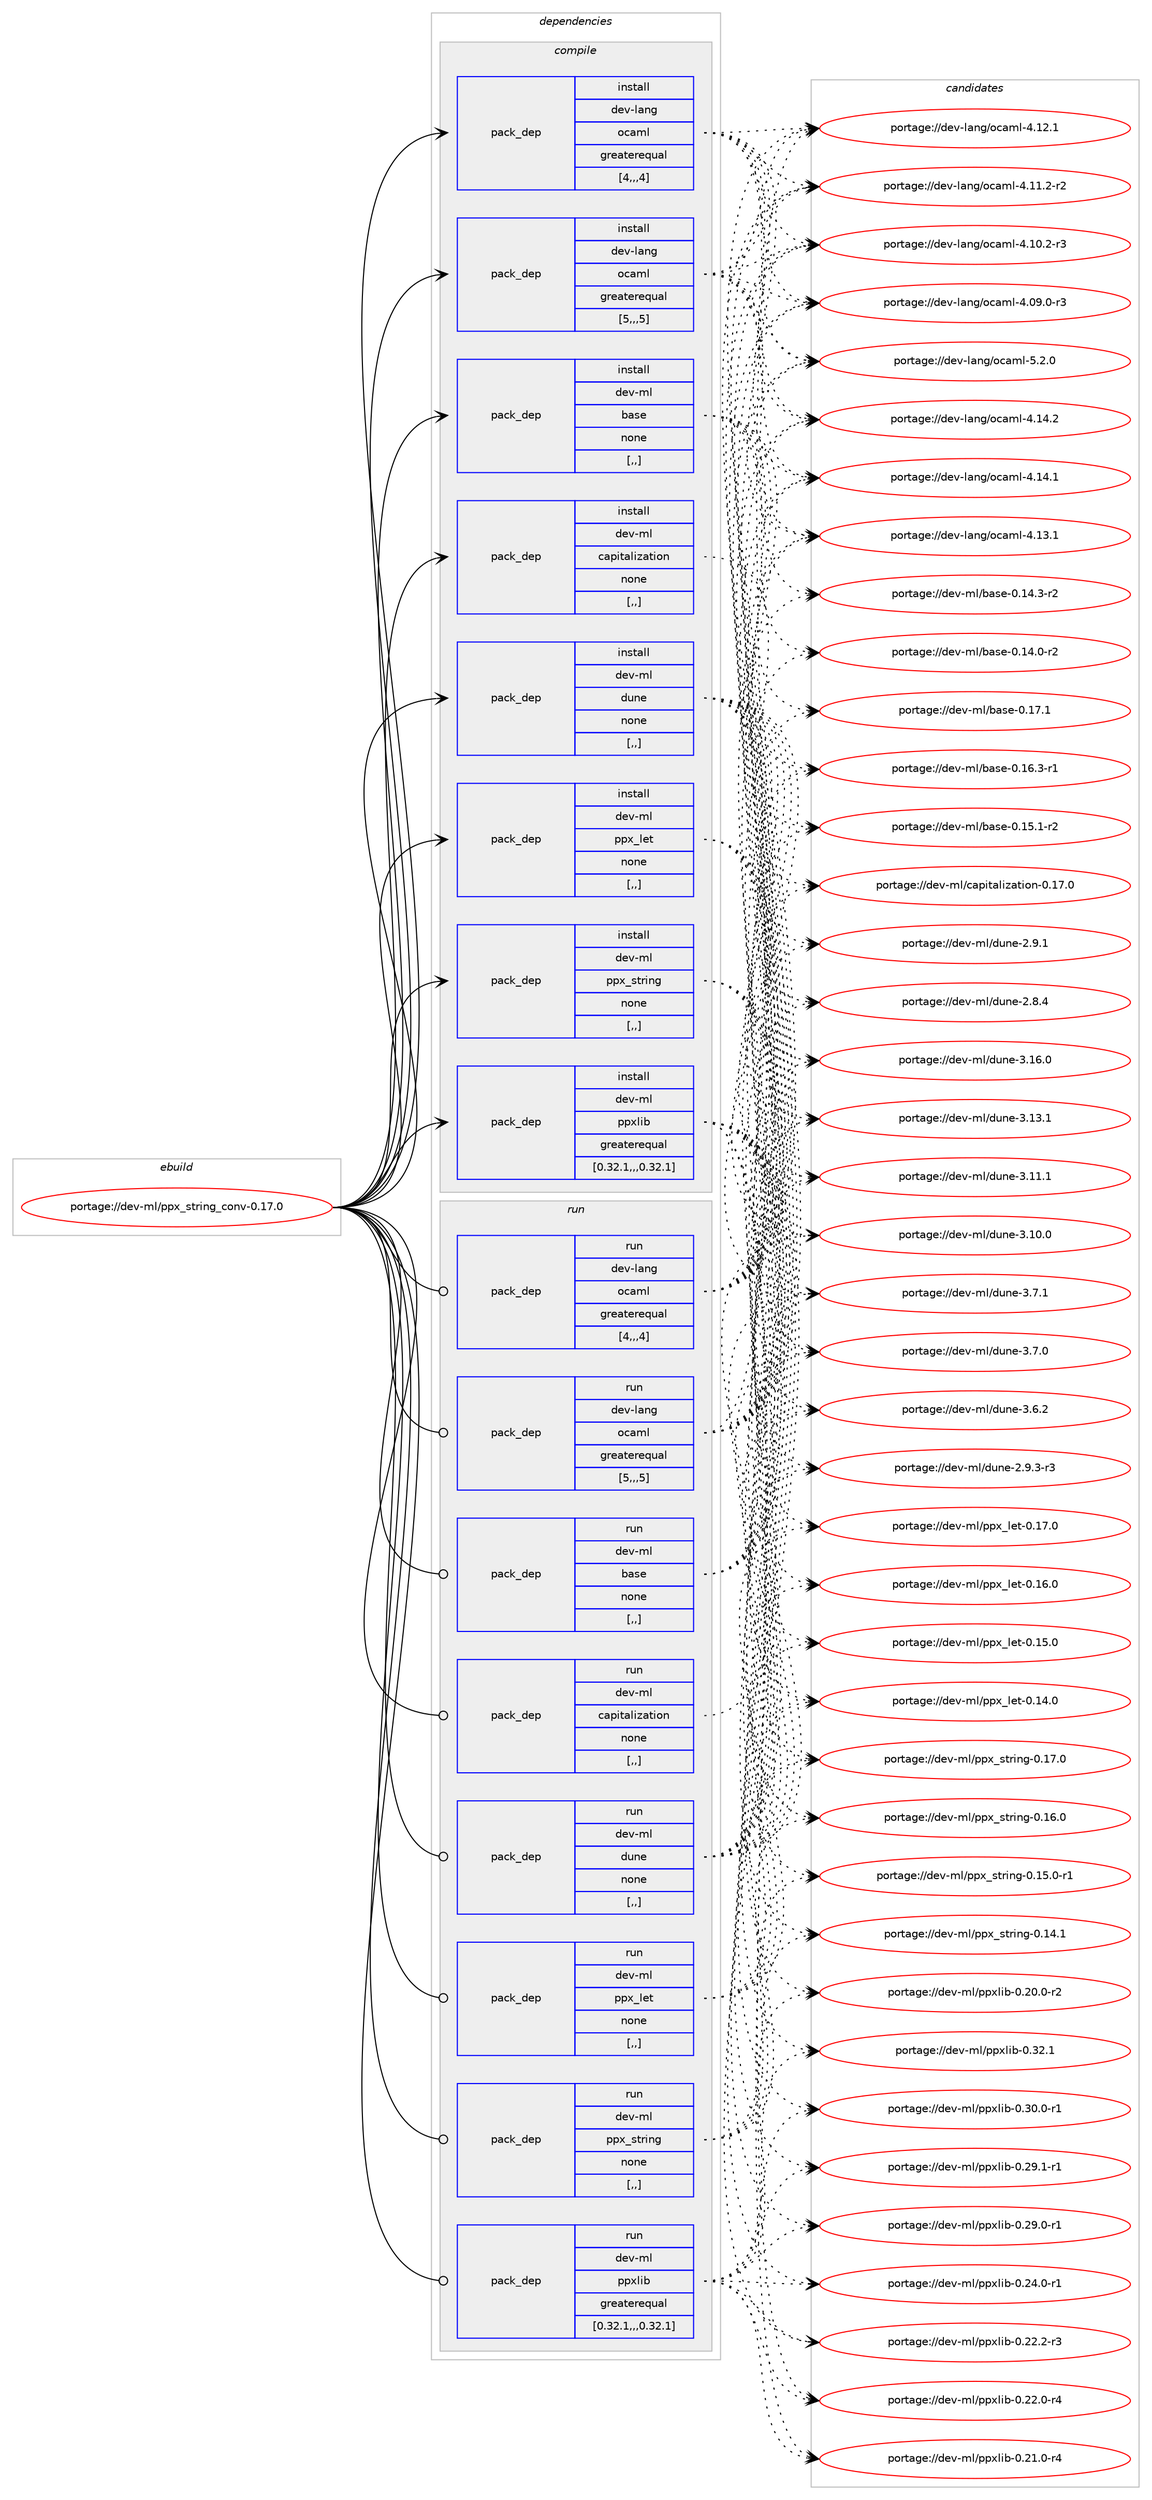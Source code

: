 digraph prolog {

# *************
# Graph options
# *************

newrank=true;
concentrate=true;
compound=true;
graph [rankdir=LR,fontname=Helvetica,fontsize=10,ranksep=1.5];#, ranksep=2.5, nodesep=0.2];
edge  [arrowhead=vee];
node  [fontname=Helvetica,fontsize=10];

# **********
# The ebuild
# **********

subgraph cluster_leftcol {
color=gray;
label=<<i>ebuild</i>>;
id [label="portage://dev-ml/ppx_string_conv-0.17.0", color=red, width=4, href="../dev-ml/ppx_string_conv-0.17.0.svg"];
}

# ****************
# The dependencies
# ****************

subgraph cluster_midcol {
color=gray;
label=<<i>dependencies</i>>;
subgraph cluster_compile {
fillcolor="#eeeeee";
style=filled;
label=<<i>compile</i>>;
subgraph pack93345 {
dependency124339 [label=<<TABLE BORDER="0" CELLBORDER="1" CELLSPACING="0" CELLPADDING="4" WIDTH="220"><TR><TD ROWSPAN="6" CELLPADDING="30">pack_dep</TD></TR><TR><TD WIDTH="110">install</TD></TR><TR><TD>dev-lang</TD></TR><TR><TD>ocaml</TD></TR><TR><TD>greaterequal</TD></TR><TR><TD>[4,,,4]</TD></TR></TABLE>>, shape=none, color=blue];
}
id:e -> dependency124339:w [weight=20,style="solid",arrowhead="vee"];
subgraph pack93346 {
dependency124340 [label=<<TABLE BORDER="0" CELLBORDER="1" CELLSPACING="0" CELLPADDING="4" WIDTH="220"><TR><TD ROWSPAN="6" CELLPADDING="30">pack_dep</TD></TR><TR><TD WIDTH="110">install</TD></TR><TR><TD>dev-lang</TD></TR><TR><TD>ocaml</TD></TR><TR><TD>greaterequal</TD></TR><TR><TD>[5,,,5]</TD></TR></TABLE>>, shape=none, color=blue];
}
id:e -> dependency124340:w [weight=20,style="solid",arrowhead="vee"];
subgraph pack93347 {
dependency124341 [label=<<TABLE BORDER="0" CELLBORDER="1" CELLSPACING="0" CELLPADDING="4" WIDTH="220"><TR><TD ROWSPAN="6" CELLPADDING="30">pack_dep</TD></TR><TR><TD WIDTH="110">install</TD></TR><TR><TD>dev-ml</TD></TR><TR><TD>base</TD></TR><TR><TD>none</TD></TR><TR><TD>[,,]</TD></TR></TABLE>>, shape=none, color=blue];
}
id:e -> dependency124341:w [weight=20,style="solid",arrowhead="vee"];
subgraph pack93348 {
dependency124342 [label=<<TABLE BORDER="0" CELLBORDER="1" CELLSPACING="0" CELLPADDING="4" WIDTH="220"><TR><TD ROWSPAN="6" CELLPADDING="30">pack_dep</TD></TR><TR><TD WIDTH="110">install</TD></TR><TR><TD>dev-ml</TD></TR><TR><TD>capitalization</TD></TR><TR><TD>none</TD></TR><TR><TD>[,,]</TD></TR></TABLE>>, shape=none, color=blue];
}
id:e -> dependency124342:w [weight=20,style="solid",arrowhead="vee"];
subgraph pack93349 {
dependency124343 [label=<<TABLE BORDER="0" CELLBORDER="1" CELLSPACING="0" CELLPADDING="4" WIDTH="220"><TR><TD ROWSPAN="6" CELLPADDING="30">pack_dep</TD></TR><TR><TD WIDTH="110">install</TD></TR><TR><TD>dev-ml</TD></TR><TR><TD>dune</TD></TR><TR><TD>none</TD></TR><TR><TD>[,,]</TD></TR></TABLE>>, shape=none, color=blue];
}
id:e -> dependency124343:w [weight=20,style="solid",arrowhead="vee"];
subgraph pack93350 {
dependency124344 [label=<<TABLE BORDER="0" CELLBORDER="1" CELLSPACING="0" CELLPADDING="4" WIDTH="220"><TR><TD ROWSPAN="6" CELLPADDING="30">pack_dep</TD></TR><TR><TD WIDTH="110">install</TD></TR><TR><TD>dev-ml</TD></TR><TR><TD>ppx_let</TD></TR><TR><TD>none</TD></TR><TR><TD>[,,]</TD></TR></TABLE>>, shape=none, color=blue];
}
id:e -> dependency124344:w [weight=20,style="solid",arrowhead="vee"];
subgraph pack93351 {
dependency124345 [label=<<TABLE BORDER="0" CELLBORDER="1" CELLSPACING="0" CELLPADDING="4" WIDTH="220"><TR><TD ROWSPAN="6" CELLPADDING="30">pack_dep</TD></TR><TR><TD WIDTH="110">install</TD></TR><TR><TD>dev-ml</TD></TR><TR><TD>ppx_string</TD></TR><TR><TD>none</TD></TR><TR><TD>[,,]</TD></TR></TABLE>>, shape=none, color=blue];
}
id:e -> dependency124345:w [weight=20,style="solid",arrowhead="vee"];
subgraph pack93352 {
dependency124346 [label=<<TABLE BORDER="0" CELLBORDER="1" CELLSPACING="0" CELLPADDING="4" WIDTH="220"><TR><TD ROWSPAN="6" CELLPADDING="30">pack_dep</TD></TR><TR><TD WIDTH="110">install</TD></TR><TR><TD>dev-ml</TD></TR><TR><TD>ppxlib</TD></TR><TR><TD>greaterequal</TD></TR><TR><TD>[0.32.1,,,0.32.1]</TD></TR></TABLE>>, shape=none, color=blue];
}
id:e -> dependency124346:w [weight=20,style="solid",arrowhead="vee"];
}
subgraph cluster_compileandrun {
fillcolor="#eeeeee";
style=filled;
label=<<i>compile and run</i>>;
}
subgraph cluster_run {
fillcolor="#eeeeee";
style=filled;
label=<<i>run</i>>;
subgraph pack93353 {
dependency124347 [label=<<TABLE BORDER="0" CELLBORDER="1" CELLSPACING="0" CELLPADDING="4" WIDTH="220"><TR><TD ROWSPAN="6" CELLPADDING="30">pack_dep</TD></TR><TR><TD WIDTH="110">run</TD></TR><TR><TD>dev-lang</TD></TR><TR><TD>ocaml</TD></TR><TR><TD>greaterequal</TD></TR><TR><TD>[4,,,4]</TD></TR></TABLE>>, shape=none, color=blue];
}
id:e -> dependency124347:w [weight=20,style="solid",arrowhead="odot"];
subgraph pack93354 {
dependency124348 [label=<<TABLE BORDER="0" CELLBORDER="1" CELLSPACING="0" CELLPADDING="4" WIDTH="220"><TR><TD ROWSPAN="6" CELLPADDING="30">pack_dep</TD></TR><TR><TD WIDTH="110">run</TD></TR><TR><TD>dev-lang</TD></TR><TR><TD>ocaml</TD></TR><TR><TD>greaterequal</TD></TR><TR><TD>[5,,,5]</TD></TR></TABLE>>, shape=none, color=blue];
}
id:e -> dependency124348:w [weight=20,style="solid",arrowhead="odot"];
subgraph pack93355 {
dependency124349 [label=<<TABLE BORDER="0" CELLBORDER="1" CELLSPACING="0" CELLPADDING="4" WIDTH="220"><TR><TD ROWSPAN="6" CELLPADDING="30">pack_dep</TD></TR><TR><TD WIDTH="110">run</TD></TR><TR><TD>dev-ml</TD></TR><TR><TD>base</TD></TR><TR><TD>none</TD></TR><TR><TD>[,,]</TD></TR></TABLE>>, shape=none, color=blue];
}
id:e -> dependency124349:w [weight=20,style="solid",arrowhead="odot"];
subgraph pack93356 {
dependency124350 [label=<<TABLE BORDER="0" CELLBORDER="1" CELLSPACING="0" CELLPADDING="4" WIDTH="220"><TR><TD ROWSPAN="6" CELLPADDING="30">pack_dep</TD></TR><TR><TD WIDTH="110">run</TD></TR><TR><TD>dev-ml</TD></TR><TR><TD>capitalization</TD></TR><TR><TD>none</TD></TR><TR><TD>[,,]</TD></TR></TABLE>>, shape=none, color=blue];
}
id:e -> dependency124350:w [weight=20,style="solid",arrowhead="odot"];
subgraph pack93357 {
dependency124351 [label=<<TABLE BORDER="0" CELLBORDER="1" CELLSPACING="0" CELLPADDING="4" WIDTH="220"><TR><TD ROWSPAN="6" CELLPADDING="30">pack_dep</TD></TR><TR><TD WIDTH="110">run</TD></TR><TR><TD>dev-ml</TD></TR><TR><TD>dune</TD></TR><TR><TD>none</TD></TR><TR><TD>[,,]</TD></TR></TABLE>>, shape=none, color=blue];
}
id:e -> dependency124351:w [weight=20,style="solid",arrowhead="odot"];
subgraph pack93358 {
dependency124352 [label=<<TABLE BORDER="0" CELLBORDER="1" CELLSPACING="0" CELLPADDING="4" WIDTH="220"><TR><TD ROWSPAN="6" CELLPADDING="30">pack_dep</TD></TR><TR><TD WIDTH="110">run</TD></TR><TR><TD>dev-ml</TD></TR><TR><TD>ppx_let</TD></TR><TR><TD>none</TD></TR><TR><TD>[,,]</TD></TR></TABLE>>, shape=none, color=blue];
}
id:e -> dependency124352:w [weight=20,style="solid",arrowhead="odot"];
subgraph pack93359 {
dependency124353 [label=<<TABLE BORDER="0" CELLBORDER="1" CELLSPACING="0" CELLPADDING="4" WIDTH="220"><TR><TD ROWSPAN="6" CELLPADDING="30">pack_dep</TD></TR><TR><TD WIDTH="110">run</TD></TR><TR><TD>dev-ml</TD></TR><TR><TD>ppx_string</TD></TR><TR><TD>none</TD></TR><TR><TD>[,,]</TD></TR></TABLE>>, shape=none, color=blue];
}
id:e -> dependency124353:w [weight=20,style="solid",arrowhead="odot"];
subgraph pack93360 {
dependency124354 [label=<<TABLE BORDER="0" CELLBORDER="1" CELLSPACING="0" CELLPADDING="4" WIDTH="220"><TR><TD ROWSPAN="6" CELLPADDING="30">pack_dep</TD></TR><TR><TD WIDTH="110">run</TD></TR><TR><TD>dev-ml</TD></TR><TR><TD>ppxlib</TD></TR><TR><TD>greaterequal</TD></TR><TR><TD>[0.32.1,,,0.32.1]</TD></TR></TABLE>>, shape=none, color=blue];
}
id:e -> dependency124354:w [weight=20,style="solid",arrowhead="odot"];
}
}

# **************
# The candidates
# **************

subgraph cluster_choices {
rank=same;
color=gray;
label=<<i>candidates</i>>;

subgraph choice93345 {
color=black;
nodesep=1;
choice1001011184510897110103471119997109108455346504648 [label="portage://dev-lang/ocaml-5.2.0", color=red, width=4,href="../dev-lang/ocaml-5.2.0.svg"];
choice100101118451089711010347111999710910845524649524650 [label="portage://dev-lang/ocaml-4.14.2", color=red, width=4,href="../dev-lang/ocaml-4.14.2.svg"];
choice100101118451089711010347111999710910845524649524649 [label="portage://dev-lang/ocaml-4.14.1", color=red, width=4,href="../dev-lang/ocaml-4.14.1.svg"];
choice100101118451089711010347111999710910845524649514649 [label="portage://dev-lang/ocaml-4.13.1", color=red, width=4,href="../dev-lang/ocaml-4.13.1.svg"];
choice100101118451089711010347111999710910845524649504649 [label="portage://dev-lang/ocaml-4.12.1", color=red, width=4,href="../dev-lang/ocaml-4.12.1.svg"];
choice1001011184510897110103471119997109108455246494946504511450 [label="portage://dev-lang/ocaml-4.11.2-r2", color=red, width=4,href="../dev-lang/ocaml-4.11.2-r2.svg"];
choice1001011184510897110103471119997109108455246494846504511451 [label="portage://dev-lang/ocaml-4.10.2-r3", color=red, width=4,href="../dev-lang/ocaml-4.10.2-r3.svg"];
choice1001011184510897110103471119997109108455246485746484511451 [label="portage://dev-lang/ocaml-4.09.0-r3", color=red, width=4,href="../dev-lang/ocaml-4.09.0-r3.svg"];
dependency124339:e -> choice1001011184510897110103471119997109108455346504648:w [style=dotted,weight="100"];
dependency124339:e -> choice100101118451089711010347111999710910845524649524650:w [style=dotted,weight="100"];
dependency124339:e -> choice100101118451089711010347111999710910845524649524649:w [style=dotted,weight="100"];
dependency124339:e -> choice100101118451089711010347111999710910845524649514649:w [style=dotted,weight="100"];
dependency124339:e -> choice100101118451089711010347111999710910845524649504649:w [style=dotted,weight="100"];
dependency124339:e -> choice1001011184510897110103471119997109108455246494946504511450:w [style=dotted,weight="100"];
dependency124339:e -> choice1001011184510897110103471119997109108455246494846504511451:w [style=dotted,weight="100"];
dependency124339:e -> choice1001011184510897110103471119997109108455246485746484511451:w [style=dotted,weight="100"];
}
subgraph choice93346 {
color=black;
nodesep=1;
choice1001011184510897110103471119997109108455346504648 [label="portage://dev-lang/ocaml-5.2.0", color=red, width=4,href="../dev-lang/ocaml-5.2.0.svg"];
choice100101118451089711010347111999710910845524649524650 [label="portage://dev-lang/ocaml-4.14.2", color=red, width=4,href="../dev-lang/ocaml-4.14.2.svg"];
choice100101118451089711010347111999710910845524649524649 [label="portage://dev-lang/ocaml-4.14.1", color=red, width=4,href="../dev-lang/ocaml-4.14.1.svg"];
choice100101118451089711010347111999710910845524649514649 [label="portage://dev-lang/ocaml-4.13.1", color=red, width=4,href="../dev-lang/ocaml-4.13.1.svg"];
choice100101118451089711010347111999710910845524649504649 [label="portage://dev-lang/ocaml-4.12.1", color=red, width=4,href="../dev-lang/ocaml-4.12.1.svg"];
choice1001011184510897110103471119997109108455246494946504511450 [label="portage://dev-lang/ocaml-4.11.2-r2", color=red, width=4,href="../dev-lang/ocaml-4.11.2-r2.svg"];
choice1001011184510897110103471119997109108455246494846504511451 [label="portage://dev-lang/ocaml-4.10.2-r3", color=red, width=4,href="../dev-lang/ocaml-4.10.2-r3.svg"];
choice1001011184510897110103471119997109108455246485746484511451 [label="portage://dev-lang/ocaml-4.09.0-r3", color=red, width=4,href="../dev-lang/ocaml-4.09.0-r3.svg"];
dependency124340:e -> choice1001011184510897110103471119997109108455346504648:w [style=dotted,weight="100"];
dependency124340:e -> choice100101118451089711010347111999710910845524649524650:w [style=dotted,weight="100"];
dependency124340:e -> choice100101118451089711010347111999710910845524649524649:w [style=dotted,weight="100"];
dependency124340:e -> choice100101118451089711010347111999710910845524649514649:w [style=dotted,weight="100"];
dependency124340:e -> choice100101118451089711010347111999710910845524649504649:w [style=dotted,weight="100"];
dependency124340:e -> choice1001011184510897110103471119997109108455246494946504511450:w [style=dotted,weight="100"];
dependency124340:e -> choice1001011184510897110103471119997109108455246494846504511451:w [style=dotted,weight="100"];
dependency124340:e -> choice1001011184510897110103471119997109108455246485746484511451:w [style=dotted,weight="100"];
}
subgraph choice93347 {
color=black;
nodesep=1;
choice1001011184510910847989711510145484649554649 [label="portage://dev-ml/base-0.17.1", color=red, width=4,href="../dev-ml/base-0.17.1.svg"];
choice10010111845109108479897115101454846495446514511449 [label="portage://dev-ml/base-0.16.3-r1", color=red, width=4,href="../dev-ml/base-0.16.3-r1.svg"];
choice10010111845109108479897115101454846495346494511450 [label="portage://dev-ml/base-0.15.1-r2", color=red, width=4,href="../dev-ml/base-0.15.1-r2.svg"];
choice10010111845109108479897115101454846495246514511450 [label="portage://dev-ml/base-0.14.3-r2", color=red, width=4,href="../dev-ml/base-0.14.3-r2.svg"];
choice10010111845109108479897115101454846495246484511450 [label="portage://dev-ml/base-0.14.0-r2", color=red, width=4,href="../dev-ml/base-0.14.0-r2.svg"];
dependency124341:e -> choice1001011184510910847989711510145484649554649:w [style=dotted,weight="100"];
dependency124341:e -> choice10010111845109108479897115101454846495446514511449:w [style=dotted,weight="100"];
dependency124341:e -> choice10010111845109108479897115101454846495346494511450:w [style=dotted,weight="100"];
dependency124341:e -> choice10010111845109108479897115101454846495246514511450:w [style=dotted,weight="100"];
dependency124341:e -> choice10010111845109108479897115101454846495246484511450:w [style=dotted,weight="100"];
}
subgraph choice93348 {
color=black;
nodesep=1;
choice10010111845109108479997112105116971081051229711610511111045484649554648 [label="portage://dev-ml/capitalization-0.17.0", color=red, width=4,href="../dev-ml/capitalization-0.17.0.svg"];
dependency124342:e -> choice10010111845109108479997112105116971081051229711610511111045484649554648:w [style=dotted,weight="100"];
}
subgraph choice93349 {
color=black;
nodesep=1;
choice100101118451091084710011711010145514649544648 [label="portage://dev-ml/dune-3.16.0", color=red, width=4,href="../dev-ml/dune-3.16.0.svg"];
choice100101118451091084710011711010145514649514649 [label="portage://dev-ml/dune-3.13.1", color=red, width=4,href="../dev-ml/dune-3.13.1.svg"];
choice100101118451091084710011711010145514649494649 [label="portage://dev-ml/dune-3.11.1", color=red, width=4,href="../dev-ml/dune-3.11.1.svg"];
choice100101118451091084710011711010145514649484648 [label="portage://dev-ml/dune-3.10.0", color=red, width=4,href="../dev-ml/dune-3.10.0.svg"];
choice1001011184510910847100117110101455146554649 [label="portage://dev-ml/dune-3.7.1", color=red, width=4,href="../dev-ml/dune-3.7.1.svg"];
choice1001011184510910847100117110101455146554648 [label="portage://dev-ml/dune-3.7.0", color=red, width=4,href="../dev-ml/dune-3.7.0.svg"];
choice1001011184510910847100117110101455146544650 [label="portage://dev-ml/dune-3.6.2", color=red, width=4,href="../dev-ml/dune-3.6.2.svg"];
choice10010111845109108471001171101014550465746514511451 [label="portage://dev-ml/dune-2.9.3-r3", color=red, width=4,href="../dev-ml/dune-2.9.3-r3.svg"];
choice1001011184510910847100117110101455046574649 [label="portage://dev-ml/dune-2.9.1", color=red, width=4,href="../dev-ml/dune-2.9.1.svg"];
choice1001011184510910847100117110101455046564652 [label="portage://dev-ml/dune-2.8.4", color=red, width=4,href="../dev-ml/dune-2.8.4.svg"];
dependency124343:e -> choice100101118451091084710011711010145514649544648:w [style=dotted,weight="100"];
dependency124343:e -> choice100101118451091084710011711010145514649514649:w [style=dotted,weight="100"];
dependency124343:e -> choice100101118451091084710011711010145514649494649:w [style=dotted,weight="100"];
dependency124343:e -> choice100101118451091084710011711010145514649484648:w [style=dotted,weight="100"];
dependency124343:e -> choice1001011184510910847100117110101455146554649:w [style=dotted,weight="100"];
dependency124343:e -> choice1001011184510910847100117110101455146554648:w [style=dotted,weight="100"];
dependency124343:e -> choice1001011184510910847100117110101455146544650:w [style=dotted,weight="100"];
dependency124343:e -> choice10010111845109108471001171101014550465746514511451:w [style=dotted,weight="100"];
dependency124343:e -> choice1001011184510910847100117110101455046574649:w [style=dotted,weight="100"];
dependency124343:e -> choice1001011184510910847100117110101455046564652:w [style=dotted,weight="100"];
}
subgraph choice93350 {
color=black;
nodesep=1;
choice10010111845109108471121121209510810111645484649554648 [label="portage://dev-ml/ppx_let-0.17.0", color=red, width=4,href="../dev-ml/ppx_let-0.17.0.svg"];
choice10010111845109108471121121209510810111645484649544648 [label="portage://dev-ml/ppx_let-0.16.0", color=red, width=4,href="../dev-ml/ppx_let-0.16.0.svg"];
choice10010111845109108471121121209510810111645484649534648 [label="portage://dev-ml/ppx_let-0.15.0", color=red, width=4,href="../dev-ml/ppx_let-0.15.0.svg"];
choice10010111845109108471121121209510810111645484649524648 [label="portage://dev-ml/ppx_let-0.14.0", color=red, width=4,href="../dev-ml/ppx_let-0.14.0.svg"];
dependency124344:e -> choice10010111845109108471121121209510810111645484649554648:w [style=dotted,weight="100"];
dependency124344:e -> choice10010111845109108471121121209510810111645484649544648:w [style=dotted,weight="100"];
dependency124344:e -> choice10010111845109108471121121209510810111645484649534648:w [style=dotted,weight="100"];
dependency124344:e -> choice10010111845109108471121121209510810111645484649524648:w [style=dotted,weight="100"];
}
subgraph choice93351 {
color=black;
nodesep=1;
choice10010111845109108471121121209511511611410511010345484649554648 [label="portage://dev-ml/ppx_string-0.17.0", color=red, width=4,href="../dev-ml/ppx_string-0.17.0.svg"];
choice10010111845109108471121121209511511611410511010345484649544648 [label="portage://dev-ml/ppx_string-0.16.0", color=red, width=4,href="../dev-ml/ppx_string-0.16.0.svg"];
choice100101118451091084711211212095115116114105110103454846495346484511449 [label="portage://dev-ml/ppx_string-0.15.0-r1", color=red, width=4,href="../dev-ml/ppx_string-0.15.0-r1.svg"];
choice10010111845109108471121121209511511611410511010345484649524649 [label="portage://dev-ml/ppx_string-0.14.1", color=red, width=4,href="../dev-ml/ppx_string-0.14.1.svg"];
dependency124345:e -> choice10010111845109108471121121209511511611410511010345484649554648:w [style=dotted,weight="100"];
dependency124345:e -> choice10010111845109108471121121209511511611410511010345484649544648:w [style=dotted,weight="100"];
dependency124345:e -> choice100101118451091084711211212095115116114105110103454846495346484511449:w [style=dotted,weight="100"];
dependency124345:e -> choice10010111845109108471121121209511511611410511010345484649524649:w [style=dotted,weight="100"];
}
subgraph choice93352 {
color=black;
nodesep=1;
choice10010111845109108471121121201081059845484651504649 [label="portage://dev-ml/ppxlib-0.32.1", color=red, width=4,href="../dev-ml/ppxlib-0.32.1.svg"];
choice100101118451091084711211212010810598454846514846484511449 [label="portage://dev-ml/ppxlib-0.30.0-r1", color=red, width=4,href="../dev-ml/ppxlib-0.30.0-r1.svg"];
choice100101118451091084711211212010810598454846505746494511449 [label="portage://dev-ml/ppxlib-0.29.1-r1", color=red, width=4,href="../dev-ml/ppxlib-0.29.1-r1.svg"];
choice100101118451091084711211212010810598454846505746484511449 [label="portage://dev-ml/ppxlib-0.29.0-r1", color=red, width=4,href="../dev-ml/ppxlib-0.29.0-r1.svg"];
choice100101118451091084711211212010810598454846505246484511449 [label="portage://dev-ml/ppxlib-0.24.0-r1", color=red, width=4,href="../dev-ml/ppxlib-0.24.0-r1.svg"];
choice100101118451091084711211212010810598454846505046504511451 [label="portage://dev-ml/ppxlib-0.22.2-r3", color=red, width=4,href="../dev-ml/ppxlib-0.22.2-r3.svg"];
choice100101118451091084711211212010810598454846505046484511452 [label="portage://dev-ml/ppxlib-0.22.0-r4", color=red, width=4,href="../dev-ml/ppxlib-0.22.0-r4.svg"];
choice100101118451091084711211212010810598454846504946484511452 [label="portage://dev-ml/ppxlib-0.21.0-r4", color=red, width=4,href="../dev-ml/ppxlib-0.21.0-r4.svg"];
choice100101118451091084711211212010810598454846504846484511450 [label="portage://dev-ml/ppxlib-0.20.0-r2", color=red, width=4,href="../dev-ml/ppxlib-0.20.0-r2.svg"];
dependency124346:e -> choice10010111845109108471121121201081059845484651504649:w [style=dotted,weight="100"];
dependency124346:e -> choice100101118451091084711211212010810598454846514846484511449:w [style=dotted,weight="100"];
dependency124346:e -> choice100101118451091084711211212010810598454846505746494511449:w [style=dotted,weight="100"];
dependency124346:e -> choice100101118451091084711211212010810598454846505746484511449:w [style=dotted,weight="100"];
dependency124346:e -> choice100101118451091084711211212010810598454846505246484511449:w [style=dotted,weight="100"];
dependency124346:e -> choice100101118451091084711211212010810598454846505046504511451:w [style=dotted,weight="100"];
dependency124346:e -> choice100101118451091084711211212010810598454846505046484511452:w [style=dotted,weight="100"];
dependency124346:e -> choice100101118451091084711211212010810598454846504946484511452:w [style=dotted,weight="100"];
dependency124346:e -> choice100101118451091084711211212010810598454846504846484511450:w [style=dotted,weight="100"];
}
subgraph choice93353 {
color=black;
nodesep=1;
choice1001011184510897110103471119997109108455346504648 [label="portage://dev-lang/ocaml-5.2.0", color=red, width=4,href="../dev-lang/ocaml-5.2.0.svg"];
choice100101118451089711010347111999710910845524649524650 [label="portage://dev-lang/ocaml-4.14.2", color=red, width=4,href="../dev-lang/ocaml-4.14.2.svg"];
choice100101118451089711010347111999710910845524649524649 [label="portage://dev-lang/ocaml-4.14.1", color=red, width=4,href="../dev-lang/ocaml-4.14.1.svg"];
choice100101118451089711010347111999710910845524649514649 [label="portage://dev-lang/ocaml-4.13.1", color=red, width=4,href="../dev-lang/ocaml-4.13.1.svg"];
choice100101118451089711010347111999710910845524649504649 [label="portage://dev-lang/ocaml-4.12.1", color=red, width=4,href="../dev-lang/ocaml-4.12.1.svg"];
choice1001011184510897110103471119997109108455246494946504511450 [label="portage://dev-lang/ocaml-4.11.2-r2", color=red, width=4,href="../dev-lang/ocaml-4.11.2-r2.svg"];
choice1001011184510897110103471119997109108455246494846504511451 [label="portage://dev-lang/ocaml-4.10.2-r3", color=red, width=4,href="../dev-lang/ocaml-4.10.2-r3.svg"];
choice1001011184510897110103471119997109108455246485746484511451 [label="portage://dev-lang/ocaml-4.09.0-r3", color=red, width=4,href="../dev-lang/ocaml-4.09.0-r3.svg"];
dependency124347:e -> choice1001011184510897110103471119997109108455346504648:w [style=dotted,weight="100"];
dependency124347:e -> choice100101118451089711010347111999710910845524649524650:w [style=dotted,weight="100"];
dependency124347:e -> choice100101118451089711010347111999710910845524649524649:w [style=dotted,weight="100"];
dependency124347:e -> choice100101118451089711010347111999710910845524649514649:w [style=dotted,weight="100"];
dependency124347:e -> choice100101118451089711010347111999710910845524649504649:w [style=dotted,weight="100"];
dependency124347:e -> choice1001011184510897110103471119997109108455246494946504511450:w [style=dotted,weight="100"];
dependency124347:e -> choice1001011184510897110103471119997109108455246494846504511451:w [style=dotted,weight="100"];
dependency124347:e -> choice1001011184510897110103471119997109108455246485746484511451:w [style=dotted,weight="100"];
}
subgraph choice93354 {
color=black;
nodesep=1;
choice1001011184510897110103471119997109108455346504648 [label="portage://dev-lang/ocaml-5.2.0", color=red, width=4,href="../dev-lang/ocaml-5.2.0.svg"];
choice100101118451089711010347111999710910845524649524650 [label="portage://dev-lang/ocaml-4.14.2", color=red, width=4,href="../dev-lang/ocaml-4.14.2.svg"];
choice100101118451089711010347111999710910845524649524649 [label="portage://dev-lang/ocaml-4.14.1", color=red, width=4,href="../dev-lang/ocaml-4.14.1.svg"];
choice100101118451089711010347111999710910845524649514649 [label="portage://dev-lang/ocaml-4.13.1", color=red, width=4,href="../dev-lang/ocaml-4.13.1.svg"];
choice100101118451089711010347111999710910845524649504649 [label="portage://dev-lang/ocaml-4.12.1", color=red, width=4,href="../dev-lang/ocaml-4.12.1.svg"];
choice1001011184510897110103471119997109108455246494946504511450 [label="portage://dev-lang/ocaml-4.11.2-r2", color=red, width=4,href="../dev-lang/ocaml-4.11.2-r2.svg"];
choice1001011184510897110103471119997109108455246494846504511451 [label="portage://dev-lang/ocaml-4.10.2-r3", color=red, width=4,href="../dev-lang/ocaml-4.10.2-r3.svg"];
choice1001011184510897110103471119997109108455246485746484511451 [label="portage://dev-lang/ocaml-4.09.0-r3", color=red, width=4,href="../dev-lang/ocaml-4.09.0-r3.svg"];
dependency124348:e -> choice1001011184510897110103471119997109108455346504648:w [style=dotted,weight="100"];
dependency124348:e -> choice100101118451089711010347111999710910845524649524650:w [style=dotted,weight="100"];
dependency124348:e -> choice100101118451089711010347111999710910845524649524649:w [style=dotted,weight="100"];
dependency124348:e -> choice100101118451089711010347111999710910845524649514649:w [style=dotted,weight="100"];
dependency124348:e -> choice100101118451089711010347111999710910845524649504649:w [style=dotted,weight="100"];
dependency124348:e -> choice1001011184510897110103471119997109108455246494946504511450:w [style=dotted,weight="100"];
dependency124348:e -> choice1001011184510897110103471119997109108455246494846504511451:w [style=dotted,weight="100"];
dependency124348:e -> choice1001011184510897110103471119997109108455246485746484511451:w [style=dotted,weight="100"];
}
subgraph choice93355 {
color=black;
nodesep=1;
choice1001011184510910847989711510145484649554649 [label="portage://dev-ml/base-0.17.1", color=red, width=4,href="../dev-ml/base-0.17.1.svg"];
choice10010111845109108479897115101454846495446514511449 [label="portage://dev-ml/base-0.16.3-r1", color=red, width=4,href="../dev-ml/base-0.16.3-r1.svg"];
choice10010111845109108479897115101454846495346494511450 [label="portage://dev-ml/base-0.15.1-r2", color=red, width=4,href="../dev-ml/base-0.15.1-r2.svg"];
choice10010111845109108479897115101454846495246514511450 [label="portage://dev-ml/base-0.14.3-r2", color=red, width=4,href="../dev-ml/base-0.14.3-r2.svg"];
choice10010111845109108479897115101454846495246484511450 [label="portage://dev-ml/base-0.14.0-r2", color=red, width=4,href="../dev-ml/base-0.14.0-r2.svg"];
dependency124349:e -> choice1001011184510910847989711510145484649554649:w [style=dotted,weight="100"];
dependency124349:e -> choice10010111845109108479897115101454846495446514511449:w [style=dotted,weight="100"];
dependency124349:e -> choice10010111845109108479897115101454846495346494511450:w [style=dotted,weight="100"];
dependency124349:e -> choice10010111845109108479897115101454846495246514511450:w [style=dotted,weight="100"];
dependency124349:e -> choice10010111845109108479897115101454846495246484511450:w [style=dotted,weight="100"];
}
subgraph choice93356 {
color=black;
nodesep=1;
choice10010111845109108479997112105116971081051229711610511111045484649554648 [label="portage://dev-ml/capitalization-0.17.0", color=red, width=4,href="../dev-ml/capitalization-0.17.0.svg"];
dependency124350:e -> choice10010111845109108479997112105116971081051229711610511111045484649554648:w [style=dotted,weight="100"];
}
subgraph choice93357 {
color=black;
nodesep=1;
choice100101118451091084710011711010145514649544648 [label="portage://dev-ml/dune-3.16.0", color=red, width=4,href="../dev-ml/dune-3.16.0.svg"];
choice100101118451091084710011711010145514649514649 [label="portage://dev-ml/dune-3.13.1", color=red, width=4,href="../dev-ml/dune-3.13.1.svg"];
choice100101118451091084710011711010145514649494649 [label="portage://dev-ml/dune-3.11.1", color=red, width=4,href="../dev-ml/dune-3.11.1.svg"];
choice100101118451091084710011711010145514649484648 [label="portage://dev-ml/dune-3.10.0", color=red, width=4,href="../dev-ml/dune-3.10.0.svg"];
choice1001011184510910847100117110101455146554649 [label="portage://dev-ml/dune-3.7.1", color=red, width=4,href="../dev-ml/dune-3.7.1.svg"];
choice1001011184510910847100117110101455146554648 [label="portage://dev-ml/dune-3.7.0", color=red, width=4,href="../dev-ml/dune-3.7.0.svg"];
choice1001011184510910847100117110101455146544650 [label="portage://dev-ml/dune-3.6.2", color=red, width=4,href="../dev-ml/dune-3.6.2.svg"];
choice10010111845109108471001171101014550465746514511451 [label="portage://dev-ml/dune-2.9.3-r3", color=red, width=4,href="../dev-ml/dune-2.9.3-r3.svg"];
choice1001011184510910847100117110101455046574649 [label="portage://dev-ml/dune-2.9.1", color=red, width=4,href="../dev-ml/dune-2.9.1.svg"];
choice1001011184510910847100117110101455046564652 [label="portage://dev-ml/dune-2.8.4", color=red, width=4,href="../dev-ml/dune-2.8.4.svg"];
dependency124351:e -> choice100101118451091084710011711010145514649544648:w [style=dotted,weight="100"];
dependency124351:e -> choice100101118451091084710011711010145514649514649:w [style=dotted,weight="100"];
dependency124351:e -> choice100101118451091084710011711010145514649494649:w [style=dotted,weight="100"];
dependency124351:e -> choice100101118451091084710011711010145514649484648:w [style=dotted,weight="100"];
dependency124351:e -> choice1001011184510910847100117110101455146554649:w [style=dotted,weight="100"];
dependency124351:e -> choice1001011184510910847100117110101455146554648:w [style=dotted,weight="100"];
dependency124351:e -> choice1001011184510910847100117110101455146544650:w [style=dotted,weight="100"];
dependency124351:e -> choice10010111845109108471001171101014550465746514511451:w [style=dotted,weight="100"];
dependency124351:e -> choice1001011184510910847100117110101455046574649:w [style=dotted,weight="100"];
dependency124351:e -> choice1001011184510910847100117110101455046564652:w [style=dotted,weight="100"];
}
subgraph choice93358 {
color=black;
nodesep=1;
choice10010111845109108471121121209510810111645484649554648 [label="portage://dev-ml/ppx_let-0.17.0", color=red, width=4,href="../dev-ml/ppx_let-0.17.0.svg"];
choice10010111845109108471121121209510810111645484649544648 [label="portage://dev-ml/ppx_let-0.16.0", color=red, width=4,href="../dev-ml/ppx_let-0.16.0.svg"];
choice10010111845109108471121121209510810111645484649534648 [label="portage://dev-ml/ppx_let-0.15.0", color=red, width=4,href="../dev-ml/ppx_let-0.15.0.svg"];
choice10010111845109108471121121209510810111645484649524648 [label="portage://dev-ml/ppx_let-0.14.0", color=red, width=4,href="../dev-ml/ppx_let-0.14.0.svg"];
dependency124352:e -> choice10010111845109108471121121209510810111645484649554648:w [style=dotted,weight="100"];
dependency124352:e -> choice10010111845109108471121121209510810111645484649544648:w [style=dotted,weight="100"];
dependency124352:e -> choice10010111845109108471121121209510810111645484649534648:w [style=dotted,weight="100"];
dependency124352:e -> choice10010111845109108471121121209510810111645484649524648:w [style=dotted,weight="100"];
}
subgraph choice93359 {
color=black;
nodesep=1;
choice10010111845109108471121121209511511611410511010345484649554648 [label="portage://dev-ml/ppx_string-0.17.0", color=red, width=4,href="../dev-ml/ppx_string-0.17.0.svg"];
choice10010111845109108471121121209511511611410511010345484649544648 [label="portage://dev-ml/ppx_string-0.16.0", color=red, width=4,href="../dev-ml/ppx_string-0.16.0.svg"];
choice100101118451091084711211212095115116114105110103454846495346484511449 [label="portage://dev-ml/ppx_string-0.15.0-r1", color=red, width=4,href="../dev-ml/ppx_string-0.15.0-r1.svg"];
choice10010111845109108471121121209511511611410511010345484649524649 [label="portage://dev-ml/ppx_string-0.14.1", color=red, width=4,href="../dev-ml/ppx_string-0.14.1.svg"];
dependency124353:e -> choice10010111845109108471121121209511511611410511010345484649554648:w [style=dotted,weight="100"];
dependency124353:e -> choice10010111845109108471121121209511511611410511010345484649544648:w [style=dotted,weight="100"];
dependency124353:e -> choice100101118451091084711211212095115116114105110103454846495346484511449:w [style=dotted,weight="100"];
dependency124353:e -> choice10010111845109108471121121209511511611410511010345484649524649:w [style=dotted,weight="100"];
}
subgraph choice93360 {
color=black;
nodesep=1;
choice10010111845109108471121121201081059845484651504649 [label="portage://dev-ml/ppxlib-0.32.1", color=red, width=4,href="../dev-ml/ppxlib-0.32.1.svg"];
choice100101118451091084711211212010810598454846514846484511449 [label="portage://dev-ml/ppxlib-0.30.0-r1", color=red, width=4,href="../dev-ml/ppxlib-0.30.0-r1.svg"];
choice100101118451091084711211212010810598454846505746494511449 [label="portage://dev-ml/ppxlib-0.29.1-r1", color=red, width=4,href="../dev-ml/ppxlib-0.29.1-r1.svg"];
choice100101118451091084711211212010810598454846505746484511449 [label="portage://dev-ml/ppxlib-0.29.0-r1", color=red, width=4,href="../dev-ml/ppxlib-0.29.0-r1.svg"];
choice100101118451091084711211212010810598454846505246484511449 [label="portage://dev-ml/ppxlib-0.24.0-r1", color=red, width=4,href="../dev-ml/ppxlib-0.24.0-r1.svg"];
choice100101118451091084711211212010810598454846505046504511451 [label="portage://dev-ml/ppxlib-0.22.2-r3", color=red, width=4,href="../dev-ml/ppxlib-0.22.2-r3.svg"];
choice100101118451091084711211212010810598454846505046484511452 [label="portage://dev-ml/ppxlib-0.22.0-r4", color=red, width=4,href="../dev-ml/ppxlib-0.22.0-r4.svg"];
choice100101118451091084711211212010810598454846504946484511452 [label="portage://dev-ml/ppxlib-0.21.0-r4", color=red, width=4,href="../dev-ml/ppxlib-0.21.0-r4.svg"];
choice100101118451091084711211212010810598454846504846484511450 [label="portage://dev-ml/ppxlib-0.20.0-r2", color=red, width=4,href="../dev-ml/ppxlib-0.20.0-r2.svg"];
dependency124354:e -> choice10010111845109108471121121201081059845484651504649:w [style=dotted,weight="100"];
dependency124354:e -> choice100101118451091084711211212010810598454846514846484511449:w [style=dotted,weight="100"];
dependency124354:e -> choice100101118451091084711211212010810598454846505746494511449:w [style=dotted,weight="100"];
dependency124354:e -> choice100101118451091084711211212010810598454846505746484511449:w [style=dotted,weight="100"];
dependency124354:e -> choice100101118451091084711211212010810598454846505246484511449:w [style=dotted,weight="100"];
dependency124354:e -> choice100101118451091084711211212010810598454846505046504511451:w [style=dotted,weight="100"];
dependency124354:e -> choice100101118451091084711211212010810598454846505046484511452:w [style=dotted,weight="100"];
dependency124354:e -> choice100101118451091084711211212010810598454846504946484511452:w [style=dotted,weight="100"];
dependency124354:e -> choice100101118451091084711211212010810598454846504846484511450:w [style=dotted,weight="100"];
}
}

}
